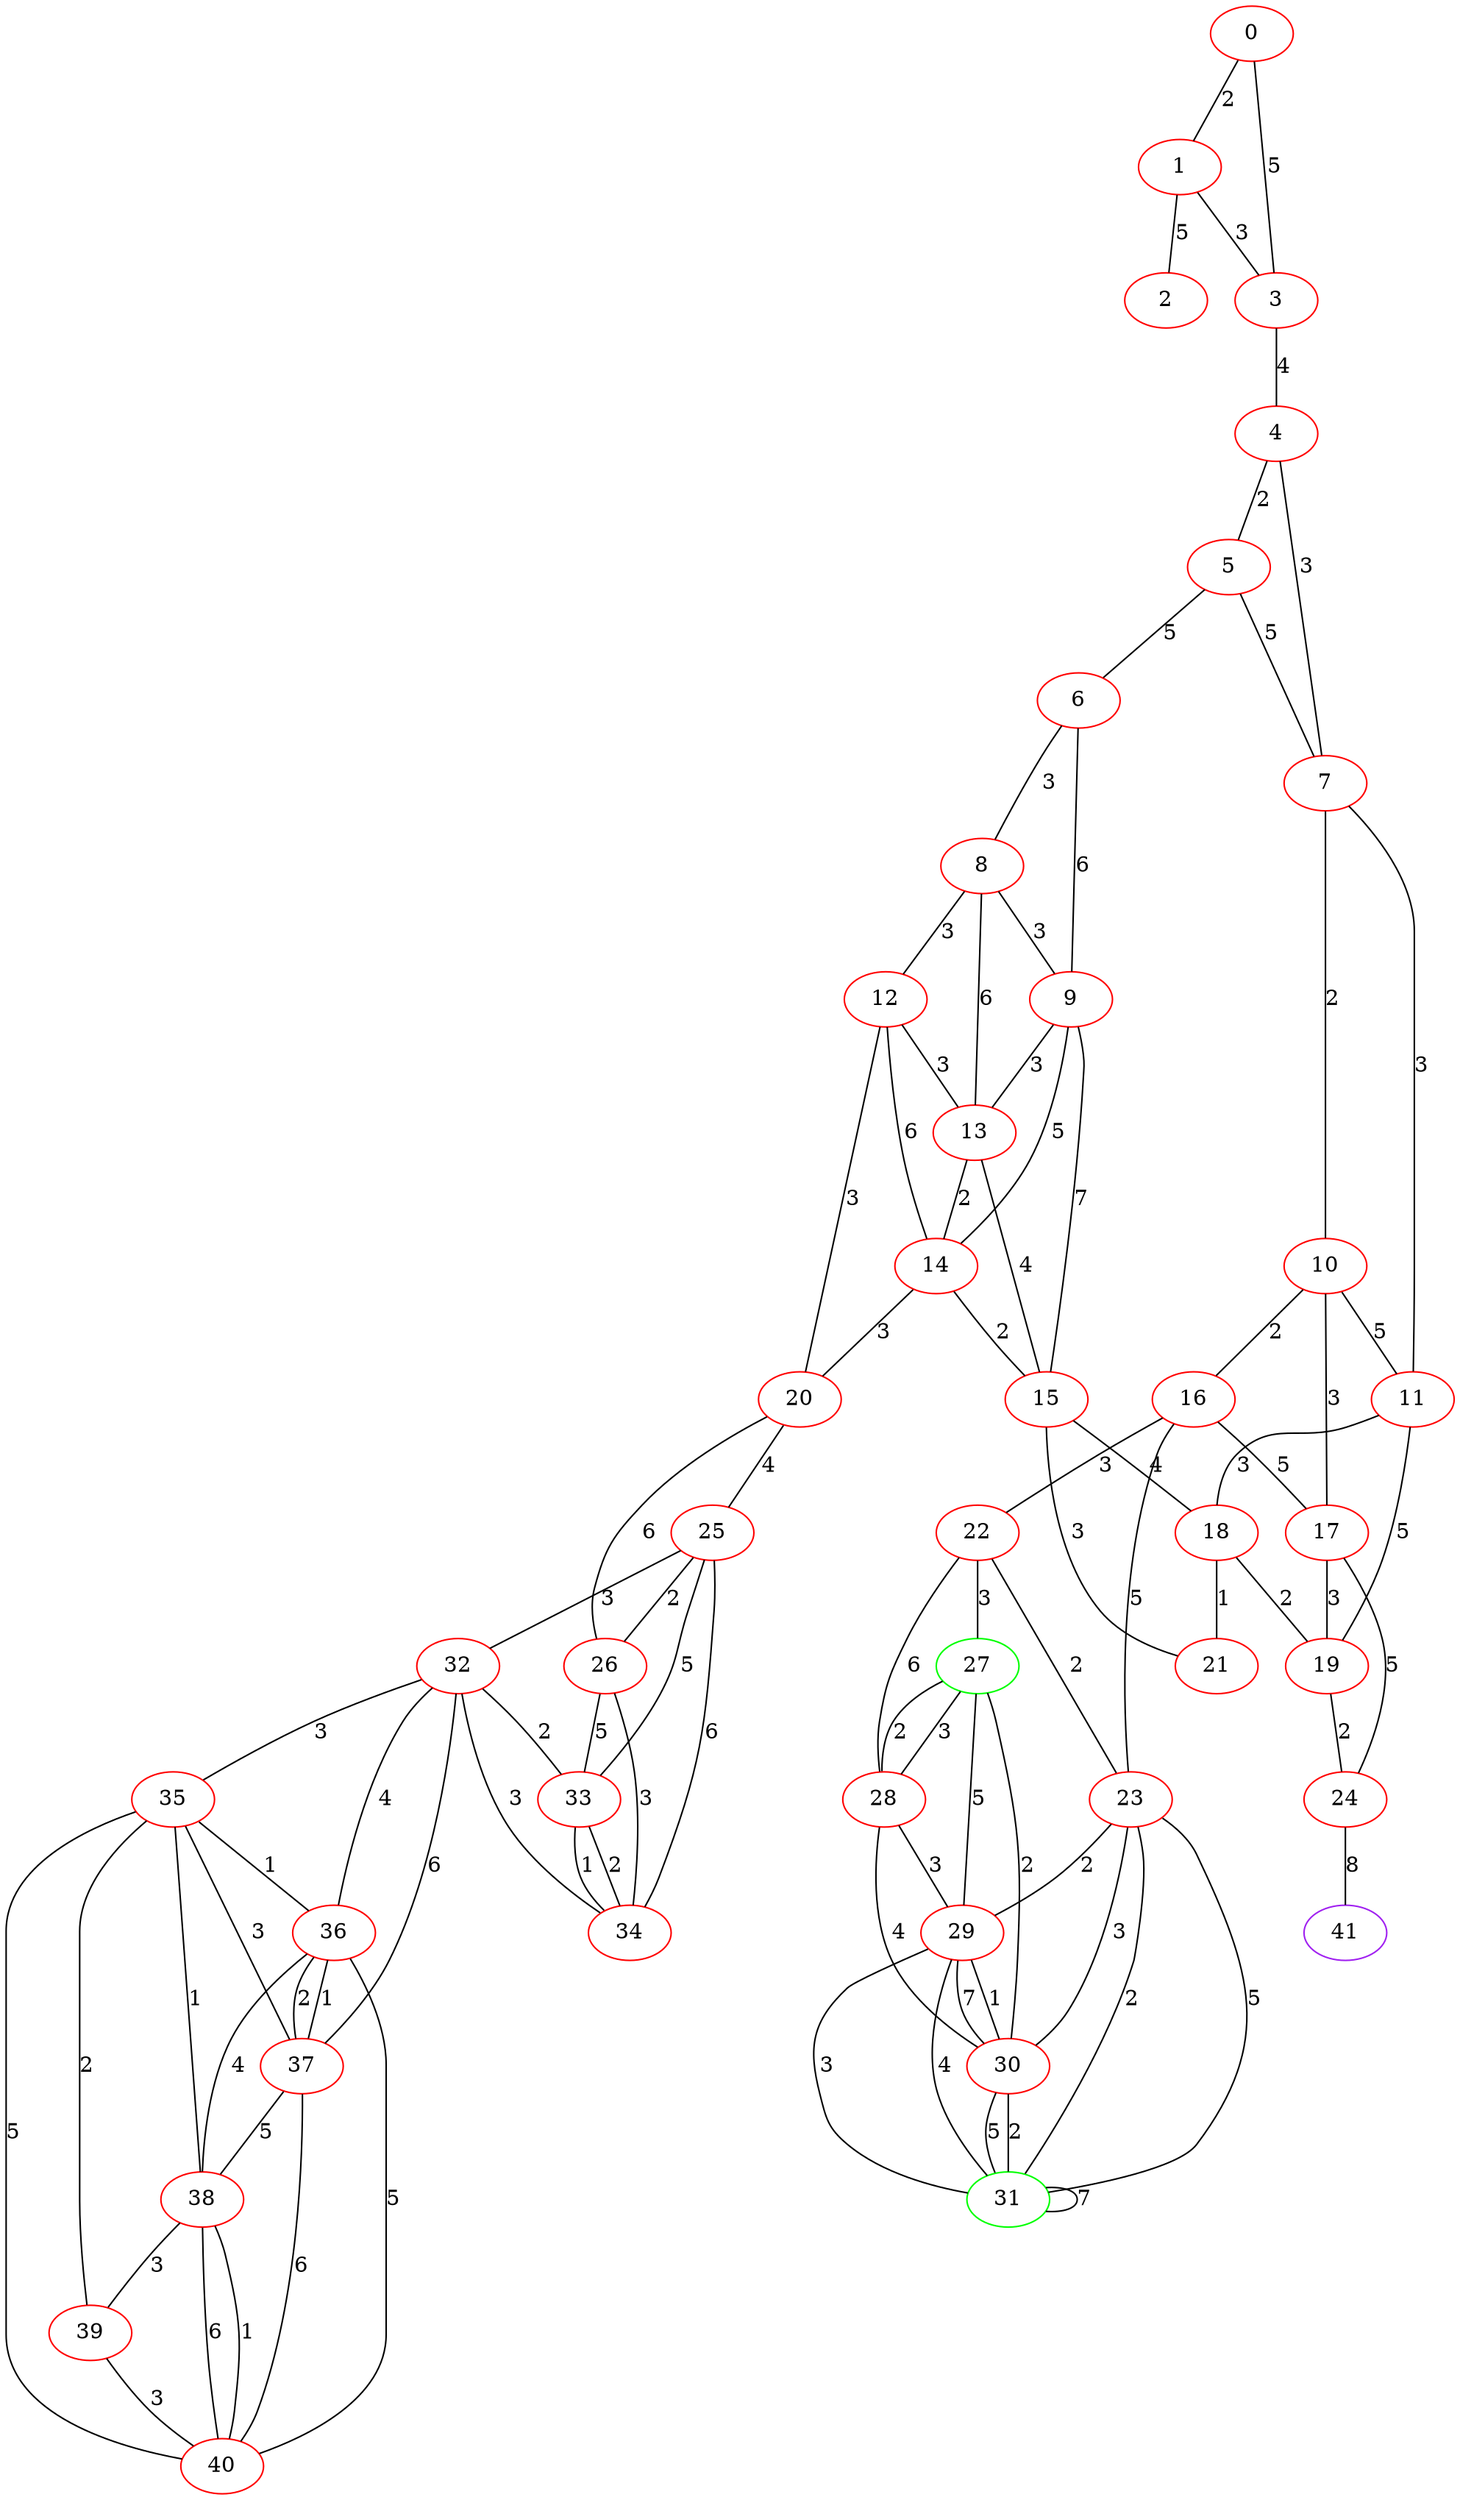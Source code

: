 graph "" {
0 [color=red, weight=1];
1 [color=red, weight=1];
2 [color=red, weight=1];
3 [color=red, weight=1];
4 [color=red, weight=1];
5 [color=red, weight=1];
6 [color=red, weight=1];
7 [color=red, weight=1];
8 [color=red, weight=1];
9 [color=red, weight=1];
10 [color=red, weight=1];
11 [color=red, weight=1];
12 [color=red, weight=1];
13 [color=red, weight=1];
14 [color=red, weight=1];
15 [color=red, weight=1];
16 [color=red, weight=1];
17 [color=red, weight=1];
18 [color=red, weight=1];
19 [color=red, weight=1];
20 [color=red, weight=1];
21 [color=red, weight=1];
22 [color=red, weight=1];
23 [color=red, weight=1];
24 [color=red, weight=1];
25 [color=red, weight=1];
26 [color=red, weight=1];
27 [color=green, weight=2];
28 [color=red, weight=1];
29 [color=red, weight=1];
30 [color=red, weight=1];
31 [color=green, weight=2];
32 [color=red, weight=1];
33 [color=red, weight=1];
34 [color=red, weight=1];
35 [color=red, weight=1];
36 [color=red, weight=1];
37 [color=red, weight=1];
38 [color=red, weight=1];
39 [color=red, weight=1];
40 [color=red, weight=1];
41 [color=purple, weight=4];
0 -- 1  [key=0, label=2];
0 -- 3  [key=0, label=5];
1 -- 2  [key=0, label=5];
1 -- 3  [key=0, label=3];
3 -- 4  [key=0, label=4];
4 -- 5  [key=0, label=2];
4 -- 7  [key=0, label=3];
5 -- 6  [key=0, label=5];
5 -- 7  [key=0, label=5];
6 -- 8  [key=0, label=3];
6 -- 9  [key=0, label=6];
7 -- 10  [key=0, label=2];
7 -- 11  [key=0, label=3];
8 -- 9  [key=0, label=3];
8 -- 12  [key=0, label=3];
8 -- 13  [key=0, label=6];
9 -- 14  [key=0, label=5];
9 -- 13  [key=0, label=3];
9 -- 15  [key=0, label=7];
10 -- 16  [key=0, label=2];
10 -- 17  [key=0, label=3];
10 -- 11  [key=0, label=5];
11 -- 19  [key=0, label=5];
11 -- 18  [key=0, label=3];
12 -- 20  [key=0, label=3];
12 -- 13  [key=0, label=3];
12 -- 14  [key=0, label=6];
13 -- 14  [key=0, label=2];
13 -- 15  [key=0, label=4];
14 -- 20  [key=0, label=3];
14 -- 15  [key=0, label=2];
15 -- 18  [key=0, label=4];
15 -- 21  [key=0, label=3];
16 -- 17  [key=0, label=5];
16 -- 22  [key=0, label=3];
16 -- 23  [key=0, label=5];
17 -- 24  [key=0, label=5];
17 -- 19  [key=0, label=3];
18 -- 19  [key=0, label=2];
18 -- 21  [key=0, label=1];
19 -- 24  [key=0, label=2];
20 -- 25  [key=0, label=4];
20 -- 26  [key=0, label=6];
22 -- 27  [key=0, label=3];
22 -- 28  [key=0, label=6];
22 -- 23  [key=0, label=2];
23 -- 29  [key=0, label=2];
23 -- 30  [key=0, label=3];
23 -- 31  [key=0, label=5];
23 -- 31  [key=1, label=2];
24 -- 41  [key=0, label=8];
25 -- 32  [key=0, label=3];
25 -- 33  [key=0, label=5];
25 -- 26  [key=0, label=2];
25 -- 34  [key=0, label=6];
26 -- 34  [key=0, label=3];
26 -- 33  [key=0, label=5];
27 -- 28  [key=0, label=2];
27 -- 28  [key=1, label=3];
27 -- 29  [key=0, label=5];
27 -- 30  [key=0, label=2];
28 -- 29  [key=0, label=3];
28 -- 30  [key=0, label=4];
29 -- 31  [key=0, label=3];
29 -- 31  [key=1, label=4];
29 -- 30  [key=0, label=1];
29 -- 30  [key=1, label=7];
30 -- 31  [key=0, label=2];
30 -- 31  [key=1, label=5];
31 -- 31  [key=0, label=7];
32 -- 33  [key=0, label=2];
32 -- 34  [key=0, label=3];
32 -- 35  [key=0, label=3];
32 -- 36  [key=0, label=4];
32 -- 37  [key=0, label=6];
33 -- 34  [key=0, label=1];
33 -- 34  [key=1, label=2];
35 -- 36  [key=0, label=1];
35 -- 37  [key=0, label=3];
35 -- 38  [key=0, label=1];
35 -- 39  [key=0, label=2];
35 -- 40  [key=0, label=5];
36 -- 40  [key=0, label=5];
36 -- 37  [key=0, label=1];
36 -- 37  [key=1, label=2];
36 -- 38  [key=0, label=4];
37 -- 40  [key=0, label=6];
37 -- 38  [key=0, label=5];
38 -- 40  [key=0, label=6];
38 -- 40  [key=1, label=1];
38 -- 39  [key=0, label=3];
39 -- 40  [key=0, label=3];
}
